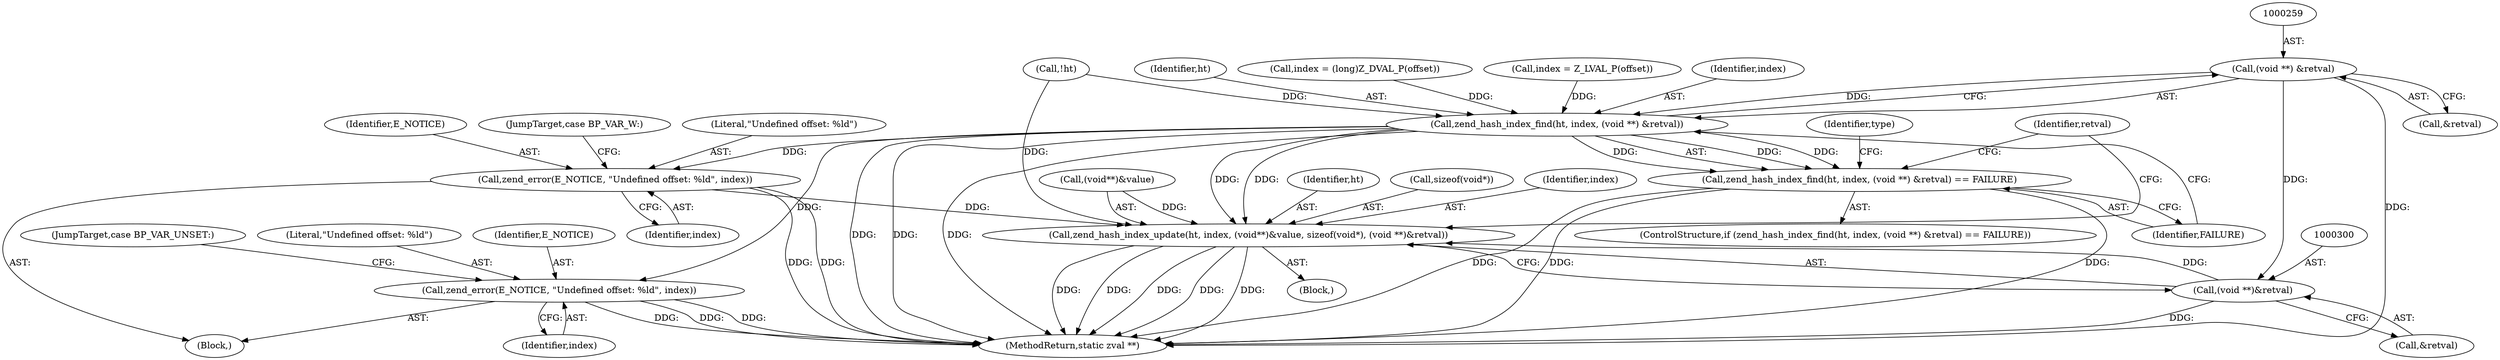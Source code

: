 digraph "0_php-src_ecb7f58a069be0dec4a6131b6351a761f808f22e?w=1_0@pointer" {
"1000258" [label="(Call,(void **) &retval)"];
"1000255" [label="(Call,zend_hash_index_find(ht, index, (void **) &retval))"];
"1000254" [label="(Call,zend_hash_index_find(ht, index, (void **) &retval) == FAILURE)"];
"1000268" [label="(Call,zend_error(E_NOTICE, \"Undefined offset: %ld\", index))"];
"1000281" [label="(Call,zend_error(E_NOTICE, \"Undefined offset: %ld\", index))"];
"1000290" [label="(Call,zend_hash_index_update(ht, index, (void**)&value, sizeof(void*), (void **)&retval))"];
"1000299" [label="(Call,(void **)&retval)"];
"1000265" [label="(Identifier,type)"];
"1000291" [label="(Identifier,ht)"];
"1000255" [label="(Call,zend_hash_index_find(ht, index, (void **) &retval))"];
"1000257" [label="(Identifier,index)"];
"1000324" [label="(MethodReturn,static zval **)"];
"1000262" [label="(Identifier,FAILURE)"];
"1000290" [label="(Call,zend_hash_index_update(ht, index, (void**)&value, sizeof(void*), (void **)&retval))"];
"1000256" [label="(Identifier,ht)"];
"1000269" [label="(Identifier,E_NOTICE)"];
"1000281" [label="(Call,zend_error(E_NOTICE, \"Undefined offset: %ld\", index))"];
"1000285" [label="(JumpTarget,case BP_VAR_W:)"];
"1000286" [label="(Block,)"];
"1000254" [label="(Call,zend_hash_index_find(ht, index, (void **) &retval) == FAILURE)"];
"1000241" [label="(Call,index = (long)Z_DVAL_P(offset))"];
"1000283" [label="(Literal,\"Undefined offset: %ld\")"];
"1000282" [label="(Identifier,E_NOTICE)"];
"1000253" [label="(ControlStructure,if (zend_hash_index_find(ht, index, (void **) &retval) == FAILURE))"];
"1000116" [label="(Call,!ht)"];
"1000284" [label="(Identifier,index)"];
"1000301" [label="(Call,&retval)"];
"1000268" [label="(Call,zend_error(E_NOTICE, \"Undefined offset: %ld\", index))"];
"1000299" [label="(Call,(void **)&retval)"];
"1000304" [label="(Identifier,retval)"];
"1000272" [label="(JumpTarget,case BP_VAR_UNSET:)"];
"1000260" [label="(Call,&retval)"];
"1000258" [label="(Call,(void **) &retval)"];
"1000297" [label="(Call,sizeof(void*))"];
"1000270" [label="(Literal,\"Undefined offset: %ld\")"];
"1000249" [label="(Call,index = Z_LVAL_P(offset))"];
"1000292" [label="(Identifier,index)"];
"1000293" [label="(Call,(void**)&value)"];
"1000271" [label="(Identifier,index)"];
"1000266" [label="(Block,)"];
"1000258" -> "1000255"  [label="AST: "];
"1000258" -> "1000260"  [label="CFG: "];
"1000259" -> "1000258"  [label="AST: "];
"1000260" -> "1000258"  [label="AST: "];
"1000255" -> "1000258"  [label="CFG: "];
"1000258" -> "1000324"  [label="DDG: "];
"1000258" -> "1000255"  [label="DDG: "];
"1000258" -> "1000299"  [label="DDG: "];
"1000255" -> "1000254"  [label="AST: "];
"1000256" -> "1000255"  [label="AST: "];
"1000257" -> "1000255"  [label="AST: "];
"1000262" -> "1000255"  [label="CFG: "];
"1000255" -> "1000324"  [label="DDG: "];
"1000255" -> "1000324"  [label="DDG: "];
"1000255" -> "1000324"  [label="DDG: "];
"1000255" -> "1000254"  [label="DDG: "];
"1000255" -> "1000254"  [label="DDG: "];
"1000255" -> "1000254"  [label="DDG: "];
"1000116" -> "1000255"  [label="DDG: "];
"1000241" -> "1000255"  [label="DDG: "];
"1000249" -> "1000255"  [label="DDG: "];
"1000255" -> "1000268"  [label="DDG: "];
"1000255" -> "1000281"  [label="DDG: "];
"1000255" -> "1000290"  [label="DDG: "];
"1000255" -> "1000290"  [label="DDG: "];
"1000254" -> "1000253"  [label="AST: "];
"1000254" -> "1000262"  [label="CFG: "];
"1000262" -> "1000254"  [label="AST: "];
"1000265" -> "1000254"  [label="CFG: "];
"1000304" -> "1000254"  [label="CFG: "];
"1000254" -> "1000324"  [label="DDG: "];
"1000254" -> "1000324"  [label="DDG: "];
"1000254" -> "1000324"  [label="DDG: "];
"1000268" -> "1000266"  [label="AST: "];
"1000268" -> "1000271"  [label="CFG: "];
"1000269" -> "1000268"  [label="AST: "];
"1000270" -> "1000268"  [label="AST: "];
"1000271" -> "1000268"  [label="AST: "];
"1000272" -> "1000268"  [label="CFG: "];
"1000268" -> "1000324"  [label="DDG: "];
"1000268" -> "1000324"  [label="DDG: "];
"1000268" -> "1000324"  [label="DDG: "];
"1000281" -> "1000266"  [label="AST: "];
"1000281" -> "1000284"  [label="CFG: "];
"1000282" -> "1000281"  [label="AST: "];
"1000283" -> "1000281"  [label="AST: "];
"1000284" -> "1000281"  [label="AST: "];
"1000285" -> "1000281"  [label="CFG: "];
"1000281" -> "1000324"  [label="DDG: "];
"1000281" -> "1000324"  [label="DDG: "];
"1000281" -> "1000290"  [label="DDG: "];
"1000290" -> "1000286"  [label="AST: "];
"1000290" -> "1000299"  [label="CFG: "];
"1000291" -> "1000290"  [label="AST: "];
"1000292" -> "1000290"  [label="AST: "];
"1000293" -> "1000290"  [label="AST: "];
"1000297" -> "1000290"  [label="AST: "];
"1000299" -> "1000290"  [label="AST: "];
"1000304" -> "1000290"  [label="CFG: "];
"1000290" -> "1000324"  [label="DDG: "];
"1000290" -> "1000324"  [label="DDG: "];
"1000290" -> "1000324"  [label="DDG: "];
"1000290" -> "1000324"  [label="DDG: "];
"1000290" -> "1000324"  [label="DDG: "];
"1000116" -> "1000290"  [label="DDG: "];
"1000293" -> "1000290"  [label="DDG: "];
"1000299" -> "1000290"  [label="DDG: "];
"1000299" -> "1000301"  [label="CFG: "];
"1000300" -> "1000299"  [label="AST: "];
"1000301" -> "1000299"  [label="AST: "];
"1000299" -> "1000324"  [label="DDG: "];
}
